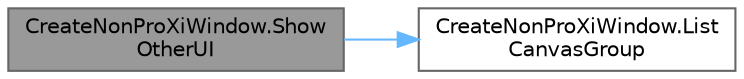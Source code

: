 digraph "CreateNonProXiWindow.ShowOtherUI"
{
 // LATEX_PDF_SIZE
  bgcolor="transparent";
  edge [fontname=Helvetica,fontsize=10,labelfontname=Helvetica,labelfontsize=10];
  node [fontname=Helvetica,fontsize=10,shape=box,height=0.2,width=0.4];
  rankdir="LR";
  Node1 [id="Node000001",label="CreateNonProXiWindow.Show\lOtherUI",height=0.2,width=0.4,color="gray40", fillcolor="grey60", style="filled", fontcolor="black",tooltip=" "];
  Node1 -> Node2 [id="edge1_Node000001_Node000002",color="steelblue1",style="solid",tooltip=" "];
  Node2 [id="Node000002",label="CreateNonProXiWindow.List\lCanvasGroup",height=0.2,width=0.4,color="grey40", fillcolor="white", style="filled",URL="$class_create_non_pro_xi_window.html#af8f92c9ae0df1bb1c9070f78e3ae171b",tooltip=" "];
}
